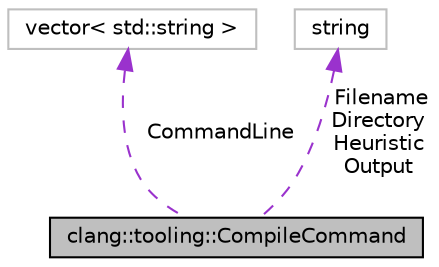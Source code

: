 digraph "clang::tooling::CompileCommand"
{
 // LATEX_PDF_SIZE
  bgcolor="transparent";
  edge [fontname="Helvetica",fontsize="10",labelfontname="Helvetica",labelfontsize="10"];
  node [fontname="Helvetica",fontsize="10",shape=record];
  Node1 [label="clang::tooling::CompileCommand",height=0.2,width=0.4,color="black", fillcolor="grey75", style="filled", fontcolor="black",tooltip="Specifies the working directory and command of a compilation."];
  Node2 -> Node1 [dir="back",color="darkorchid3",fontsize="10",style="dashed",label=" CommandLine" ,fontname="Helvetica"];
  Node2 [label="vector\< std::string \>",height=0.2,width=0.4,color="grey75",tooltip=" "];
  Node3 -> Node1 [dir="back",color="darkorchid3",fontsize="10",style="dashed",label=" Filename\nDirectory\nHeuristic\nOutput" ,fontname="Helvetica"];
  Node3 [label="string",height=0.2,width=0.4,color="grey75",tooltip=" "];
}
